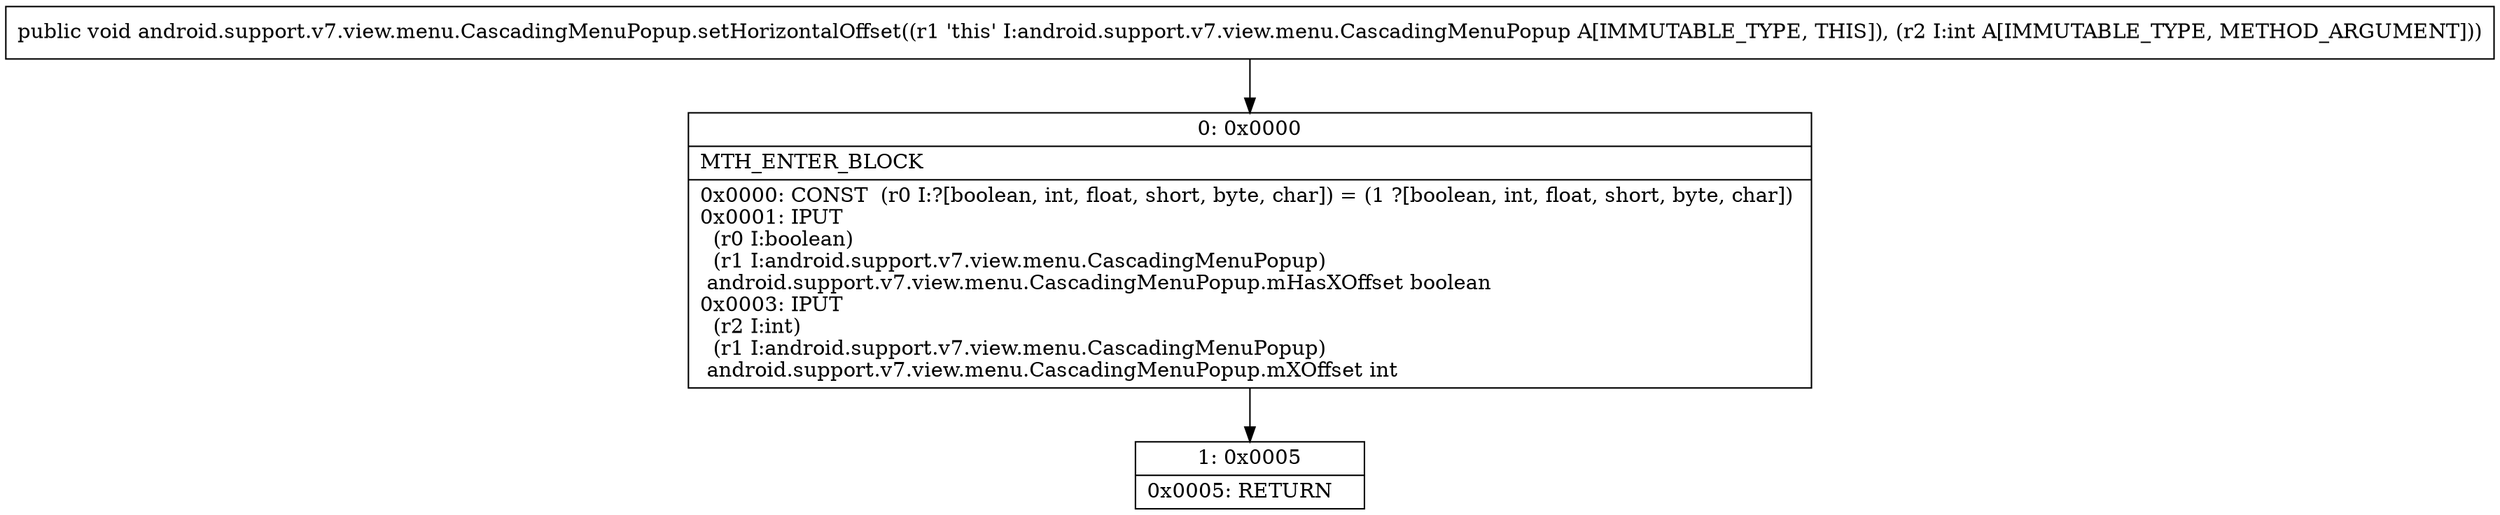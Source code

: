 digraph "CFG forandroid.support.v7.view.menu.CascadingMenuPopup.setHorizontalOffset(I)V" {
Node_0 [shape=record,label="{0\:\ 0x0000|MTH_ENTER_BLOCK\l|0x0000: CONST  (r0 I:?[boolean, int, float, short, byte, char]) = (1 ?[boolean, int, float, short, byte, char]) \l0x0001: IPUT  \l  (r0 I:boolean)\l  (r1 I:android.support.v7.view.menu.CascadingMenuPopup)\l android.support.v7.view.menu.CascadingMenuPopup.mHasXOffset boolean \l0x0003: IPUT  \l  (r2 I:int)\l  (r1 I:android.support.v7.view.menu.CascadingMenuPopup)\l android.support.v7.view.menu.CascadingMenuPopup.mXOffset int \l}"];
Node_1 [shape=record,label="{1\:\ 0x0005|0x0005: RETURN   \l}"];
MethodNode[shape=record,label="{public void android.support.v7.view.menu.CascadingMenuPopup.setHorizontalOffset((r1 'this' I:android.support.v7.view.menu.CascadingMenuPopup A[IMMUTABLE_TYPE, THIS]), (r2 I:int A[IMMUTABLE_TYPE, METHOD_ARGUMENT])) }"];
MethodNode -> Node_0;
Node_0 -> Node_1;
}

